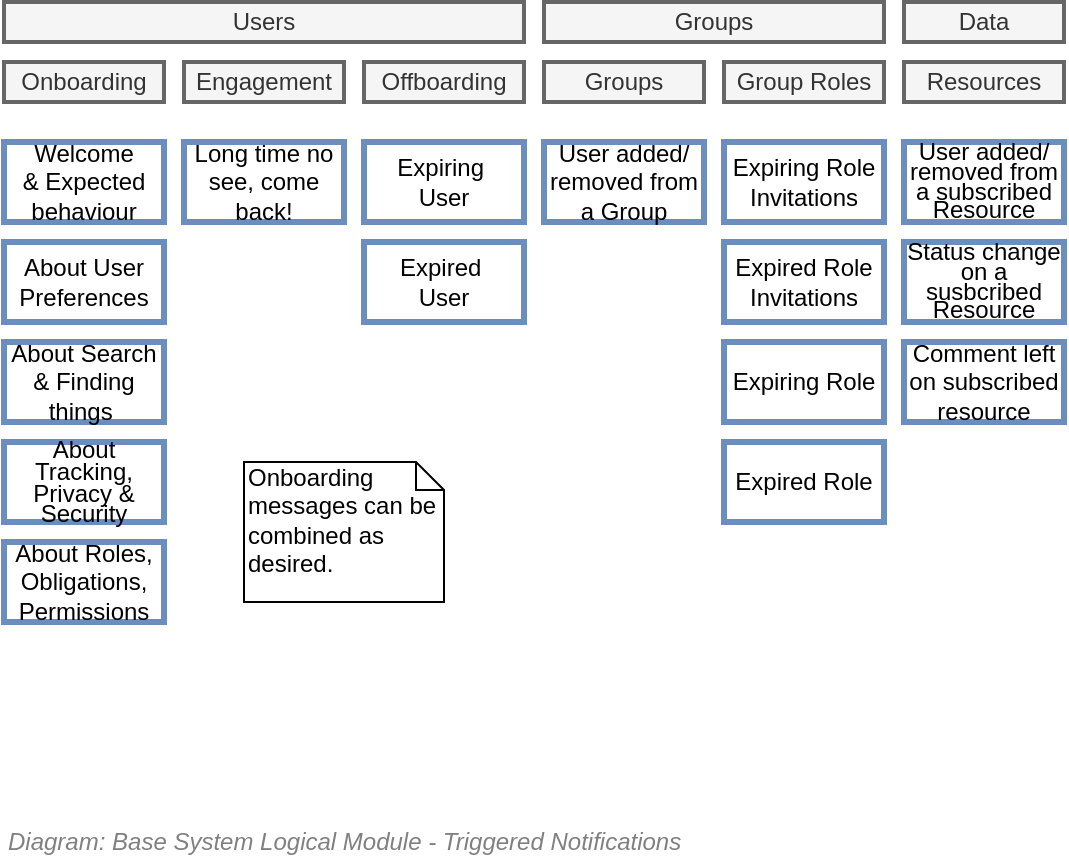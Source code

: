 <mxfile compressed="false" version="18.0.2" type="google">
  <diagram id="iAtsiY8OQs1FOzkgpakC" name="Page-330">
    <mxGraphModel grid="1" page="1" gridSize="10" guides="1" tooltips="1" connect="1" arrows="1" fold="1" pageScale="1" pageWidth="827" pageHeight="1169" math="0" shadow="0">
      <root>
        <mxCell id="JcjauKMJFTbdaVD0WJh0-0" />
        <mxCell id="JcjauKMJFTbdaVD0WJh0-1" parent="JcjauKMJFTbdaVD0WJh0-0" />
        <mxCell id="JcjauKMJFTbdaVD0WJh0-2" value="Welcome&lt;br&gt;&amp;amp; Expected behaviour" style="rounded=0;whiteSpace=wrap;html=1;strokeColor=#6c8ebf;strokeWidth=3;align=center;fillColor=none;" parent="JcjauKMJFTbdaVD0WJh0-1" vertex="1">
          <mxGeometry x="120" y="200" width="80" height="40" as="geometry" />
        </mxCell>
        <mxCell id="JcjauKMJFTbdaVD0WJh0-3" value="About User Preferences" style="rounded=0;whiteSpace=wrap;html=1;strokeColor=#6c8ebf;strokeWidth=3;align=center;fillColor=none;" parent="JcjauKMJFTbdaVD0WJh0-1" vertex="1">
          <mxGeometry x="120" y="250" width="80" height="40" as="geometry" />
        </mxCell>
        <mxCell id="JcjauKMJFTbdaVD0WJh0-4" value="About Search &amp;amp; Finding things&amp;nbsp;" style="rounded=0;whiteSpace=wrap;html=1;strokeColor=#6c8ebf;strokeWidth=3;align=center;fillColor=none;" parent="JcjauKMJFTbdaVD0WJh0-1" vertex="1">
          <mxGeometry x="120" y="300" width="80" height="40" as="geometry" />
        </mxCell>
        <mxCell id="JcjauKMJFTbdaVD0WJh0-5" value="&lt;p style=&quot;line-height: 90%&quot;&gt;About Tracking, Privacy &amp;amp; Security&lt;/p&gt;" style="rounded=0;whiteSpace=wrap;html=1;strokeColor=#6c8ebf;strokeWidth=3;align=center;fillColor=none;" parent="JcjauKMJFTbdaVD0WJh0-1" vertex="1">
          <mxGeometry x="120" y="350" width="80" height="40" as="geometry" />
        </mxCell>
        <mxCell id="JcjauKMJFTbdaVD0WJh0-6" value="About Roles, Obligations, Permissions" style="rounded=0;whiteSpace=wrap;html=1;strokeColor=#6c8ebf;strokeWidth=3;align=center;fillColor=none;" parent="JcjauKMJFTbdaVD0WJh0-1" vertex="1">
          <mxGeometry x="120" y="400" width="80" height="40" as="geometry" />
        </mxCell>
        <mxCell id="JcjauKMJFTbdaVD0WJh0-7" value="Expiring Role Invitations" style="rounded=0;whiteSpace=wrap;html=1;strokeColor=#6c8ebf;strokeWidth=3;align=center;fillColor=none;" parent="JcjauKMJFTbdaVD0WJh0-1" vertex="1">
          <mxGeometry x="480" y="200" width="80" height="40" as="geometry" />
        </mxCell>
        <mxCell id="JcjauKMJFTbdaVD0WJh0-8" value="Expiring&amp;nbsp;&lt;br&gt;User" style="rounded=0;whiteSpace=wrap;html=1;strokeColor=#6c8ebf;strokeWidth=3;align=center;fillColor=none;" parent="JcjauKMJFTbdaVD0WJh0-1" vertex="1">
          <mxGeometry x="300" y="200" width="80" height="40" as="geometry" />
        </mxCell>
        <mxCell id="JcjauKMJFTbdaVD0WJh0-9" value="Expired Role Invitations" style="rounded=0;whiteSpace=wrap;html=1;strokeColor=#6c8ebf;strokeWidth=3;align=center;fillColor=none;" parent="JcjauKMJFTbdaVD0WJh0-1" vertex="1">
          <mxGeometry x="480" y="250" width="80" height="40" as="geometry" />
        </mxCell>
        <mxCell id="JcjauKMJFTbdaVD0WJh0-10" value="Expired&amp;nbsp;&lt;br&gt;User" style="rounded=0;whiteSpace=wrap;html=1;strokeColor=#6c8ebf;strokeWidth=3;align=center;fillColor=none;" parent="JcjauKMJFTbdaVD0WJh0-1" vertex="1">
          <mxGeometry x="300" y="250" width="80" height="40" as="geometry" />
        </mxCell>
        <mxCell id="JcjauKMJFTbdaVD0WJh0-11" value="Long time no see, come back!" style="rounded=0;whiteSpace=wrap;html=1;strokeColor=#6c8ebf;strokeWidth=3;align=center;fillColor=none;" parent="JcjauKMJFTbdaVD0WJh0-1" vertex="1">
          <mxGeometry x="210" y="200" width="80" height="40" as="geometry" />
        </mxCell>
        <mxCell id="JcjauKMJFTbdaVD0WJh0-12" value="Comment left on subscribed resource" style="rounded=0;whiteSpace=wrap;html=1;strokeColor=#6c8ebf;strokeWidth=3;align=center;fillColor=none;" parent="JcjauKMJFTbdaVD0WJh0-1" vertex="1">
          <mxGeometry x="570" y="300" width="80" height="40" as="geometry" />
        </mxCell>
        <mxCell id="JcjauKMJFTbdaVD0WJh0-13" value="&lt;p style=&quot;line-height: 80%&quot;&gt;Status change on a susbcribed Resource&lt;/p&gt;" style="rounded=0;whiteSpace=wrap;html=1;strokeColor=#6c8ebf;strokeWidth=3;align=center;fillColor=none;" parent="JcjauKMJFTbdaVD0WJh0-1" vertex="1">
          <mxGeometry x="570" y="250" width="80" height="40" as="geometry" />
        </mxCell>
        <mxCell id="JcjauKMJFTbdaVD0WJh0-14" value="&lt;p style=&quot;line-height: 80%&quot;&gt;User added/&lt;br&gt;removed from a subscribed Resource&lt;/p&gt;" style="rounded=0;whiteSpace=wrap;html=1;strokeColor=#6c8ebf;strokeWidth=3;align=center;fillColor=none;" parent="JcjauKMJFTbdaVD0WJh0-1" vertex="1">
          <mxGeometry x="570" y="200" width="80" height="40" as="geometry" />
        </mxCell>
        <mxCell id="JcjauKMJFTbdaVD0WJh0-15" value="User added/ removed from a Group" style="rounded=0;whiteSpace=wrap;html=1;strokeColor=#6c8ebf;strokeWidth=3;align=center;fillColor=none;" parent="JcjauKMJFTbdaVD0WJh0-1" vertex="1">
          <mxGeometry x="390" y="200" width="80" height="40" as="geometry" />
        </mxCell>
        <mxCell id="JcjauKMJFTbdaVD0WJh0-16" value="Onboarding" style="rounded=0;whiteSpace=wrap;html=1;strokeColor=#666666;strokeWidth=2;fillColor=#f5f5f5;align=center;fontColor=#333333;" parent="JcjauKMJFTbdaVD0WJh0-1" vertex="1">
          <mxGeometry x="120" y="160" width="80" height="20" as="geometry" />
        </mxCell>
        <mxCell id="JcjauKMJFTbdaVD0WJh0-17" value="Groups" style="rounded=0;whiteSpace=wrap;html=1;strokeColor=#666666;strokeWidth=2;fillColor=#f5f5f5;align=center;fontColor=#333333;" parent="JcjauKMJFTbdaVD0WJh0-1" vertex="1">
          <mxGeometry x="390" y="160" width="80" height="20" as="geometry" />
        </mxCell>
        <mxCell id="JcjauKMJFTbdaVD0WJh0-18" value="Resources" style="rounded=0;whiteSpace=wrap;html=1;strokeColor=#666666;strokeWidth=2;fillColor=#f5f5f5;align=center;fontColor=#333333;" parent="JcjauKMJFTbdaVD0WJh0-1" vertex="1">
          <mxGeometry x="570" y="160" width="80" height="20" as="geometry" />
        </mxCell>
        <mxCell id="JcjauKMJFTbdaVD0WJh0-19" value="Group Roles" style="rounded=0;whiteSpace=wrap;html=1;strokeColor=#666666;strokeWidth=2;fillColor=#f5f5f5;align=center;fontColor=#333333;" parent="JcjauKMJFTbdaVD0WJh0-1" vertex="1">
          <mxGeometry x="480" y="160" width="80" height="20" as="geometry" />
        </mxCell>
        <mxCell id="JcjauKMJFTbdaVD0WJh0-20" value="Engagement" style="rounded=0;whiteSpace=wrap;html=1;strokeColor=#666666;strokeWidth=2;fillColor=#f5f5f5;align=center;fontColor=#333333;" parent="JcjauKMJFTbdaVD0WJh0-1" vertex="1">
          <mxGeometry x="210" y="160" width="80" height="20" as="geometry" />
        </mxCell>
        <mxCell id="JcjauKMJFTbdaVD0WJh0-21" value="Offboarding" style="rounded=0;whiteSpace=wrap;html=1;strokeColor=#666666;strokeWidth=2;fillColor=#f5f5f5;align=center;fontColor=#333333;" parent="JcjauKMJFTbdaVD0WJh0-1" vertex="1">
          <mxGeometry x="300" y="160" width="80" height="20" as="geometry" />
        </mxCell>
        <mxCell id="49PO6bpUlwlfewYZ89yB-0" value="&lt;font style=&quot;font-size: 12px&quot;&gt;Diagram: Base System Logical Module - Triggered Notifications&lt;/font&gt;" style="text;strokeColor=none;fillColor=none;html=1;fontSize=12;fontStyle=2;verticalAlign=middle;align=left;shadow=0;glass=0;comic=0;opacity=30;fontColor=#808080;" parent="JcjauKMJFTbdaVD0WJh0-1" vertex="1">
          <mxGeometry x="120" y="540" width="480" height="20" as="geometry" />
        </mxCell>
        <mxCell id="49PO6bpUlwlfewYZ89yB-2" value="Expiring Role" style="rounded=0;whiteSpace=wrap;html=1;strokeColor=#6c8ebf;strokeWidth=3;align=center;fillColor=none;" parent="JcjauKMJFTbdaVD0WJh0-1" vertex="1">
          <mxGeometry x="480" y="300" width="80" height="40" as="geometry" />
        </mxCell>
        <mxCell id="49PO6bpUlwlfewYZ89yB-3" value="Expired Role" style="rounded=0;whiteSpace=wrap;html=1;strokeColor=#6c8ebf;strokeWidth=3;align=center;fillColor=none;" parent="JcjauKMJFTbdaVD0WJh0-1" vertex="1">
          <mxGeometry x="480" y="350" width="80" height="40" as="geometry" />
        </mxCell>
        <mxCell id="49PO6bpUlwlfewYZ89yB-4" value="Users" style="rounded=0;whiteSpace=wrap;html=1;strokeColor=#666666;strokeWidth=2;fillColor=#f5f5f5;align=center;fontColor=#333333;" parent="JcjauKMJFTbdaVD0WJh0-1" vertex="1">
          <mxGeometry x="120" y="130" width="260" height="20" as="geometry" />
        </mxCell>
        <mxCell id="49PO6bpUlwlfewYZ89yB-5" value="Groups" style="rounded=0;whiteSpace=wrap;html=1;strokeColor=#666666;strokeWidth=2;fillColor=#f5f5f5;align=center;fontColor=#333333;" parent="JcjauKMJFTbdaVD0WJh0-1" vertex="1">
          <mxGeometry x="390" y="130" width="170" height="20" as="geometry" />
        </mxCell>
        <mxCell id="49PO6bpUlwlfewYZ89yB-6" value="Onboarding messages can be combined as desired." style="shape=note;whiteSpace=wrap;html=1;size=14;verticalAlign=top;align=left;spacingTop=-6;rounded=0;strokeColor=#000000;strokeWidth=1;fillColor=none;" parent="JcjauKMJFTbdaVD0WJh0-1" vertex="1">
          <mxGeometry x="240" y="360" width="100" height="70" as="geometry" />
        </mxCell>
        <mxCell id="49PO6bpUlwlfewYZ89yB-7" value="Data" style="rounded=0;whiteSpace=wrap;html=1;strokeColor=#666666;strokeWidth=2;fillColor=#f5f5f5;align=center;fontColor=#333333;" parent="JcjauKMJFTbdaVD0WJh0-1" vertex="1">
          <mxGeometry x="570" y="130" width="80" height="20" as="geometry" />
        </mxCell>
      </root>
    </mxGraphModel>
  </diagram>
</mxfile>
